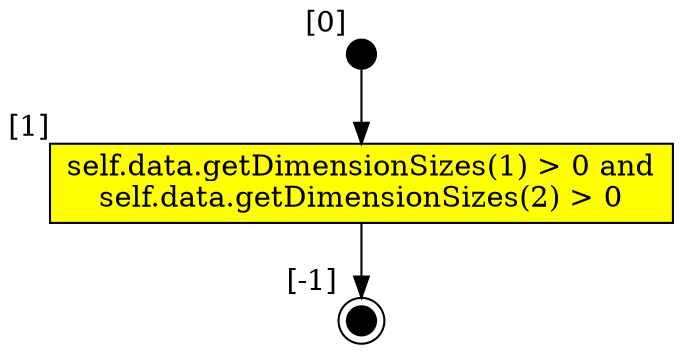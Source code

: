 digraph CLG {
  0 [style=filled, fillcolor=black, shape="circle", label="", fixedsize=true, width=.2, height=.2, xlabel="[0]"];
  1 [shape="box", label="self.data.getDimensionSizes(1) > 0 and
self.data.getDimensionSizes(2) > 0
", style=filled, fillcolor=yellow, xlabel="[1]"];
  2 [style=filled, fillcolor=black, shape="doublecircle", label="", fixedsize=true, width=.2, height=.2, xlabel="[-1]"];
  0 -> 1;
  1 -> 2;
}
